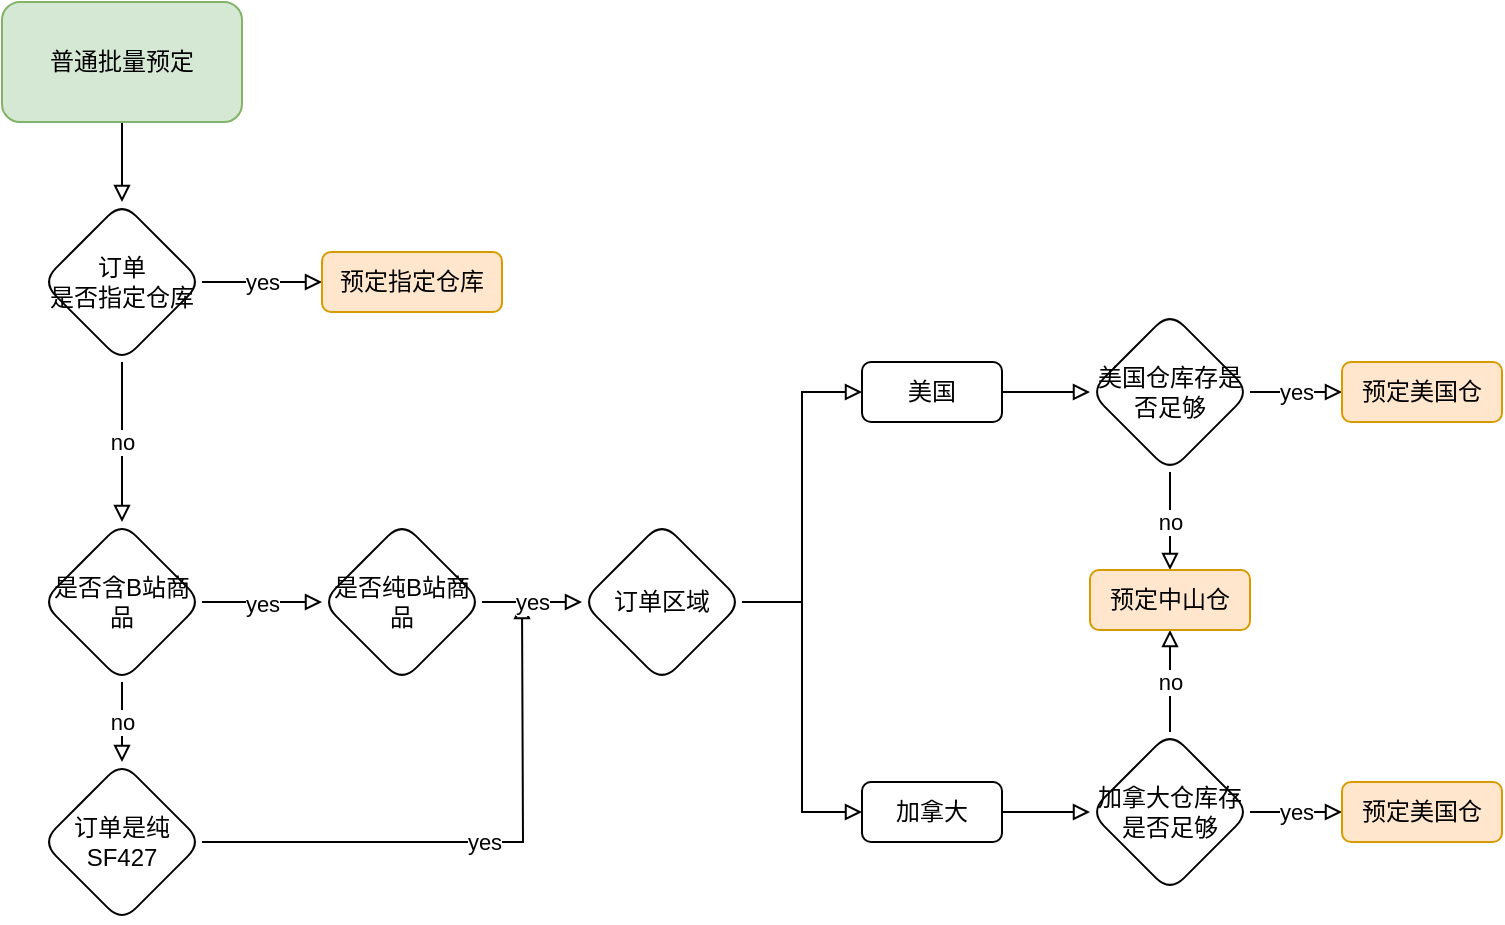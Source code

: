 <mxfile version="13.8.3" type="github">
  <diagram id="C5RBs43oDa-KdzZeNtuy" name="Page-1">
    <mxGraphModel dx="1254" dy="742" grid="1" gridSize="10" guides="1" tooltips="1" connect="1" arrows="1" fold="1" page="1" pageScale="1" pageWidth="827" pageHeight="1169" math="0" shadow="0">
      <root>
        <mxCell id="WIyWlLk6GJQsqaUBKTNV-0" />
        <mxCell id="WIyWlLk6GJQsqaUBKTNV-1" parent="WIyWlLk6GJQsqaUBKTNV-0" />
        <mxCell id="roj2HlaW3x6q2TSYqqBv-6" value="" style="edgeStyle=orthogonalEdgeStyle;rounded=0;orthogonalLoop=1;jettySize=auto;html=1;endArrow=block;endFill=0;" edge="1" parent="WIyWlLk6GJQsqaUBKTNV-1" source="roj2HlaW3x6q2TSYqqBv-0" target="roj2HlaW3x6q2TSYqqBv-5">
          <mxGeometry relative="1" as="geometry" />
        </mxCell>
        <mxCell id="roj2HlaW3x6q2TSYqqBv-0" value="&lt;div&gt;普通批量预定&lt;/div&gt;" style="rounded=1;whiteSpace=wrap;html=1;fillColor=#d5e8d4;strokeColor=#82b366;" vertex="1" parent="WIyWlLk6GJQsqaUBKTNV-1">
          <mxGeometry x="47" y="40" width="120" height="60" as="geometry" />
        </mxCell>
        <mxCell id="roj2HlaW3x6q2TSYqqBv-9" value="&lt;div&gt;yes&lt;/div&gt;" style="edgeStyle=orthogonalEdgeStyle;rounded=0;orthogonalLoop=1;jettySize=auto;html=1;endArrow=block;endFill=0;" edge="1" parent="WIyWlLk6GJQsqaUBKTNV-1" source="roj2HlaW3x6q2TSYqqBv-5" target="roj2HlaW3x6q2TSYqqBv-8">
          <mxGeometry relative="1" as="geometry" />
        </mxCell>
        <mxCell id="roj2HlaW3x6q2TSYqqBv-11" value="no" style="edgeStyle=orthogonalEdgeStyle;rounded=0;orthogonalLoop=1;jettySize=auto;html=1;endArrow=block;endFill=0;" edge="1" parent="WIyWlLk6GJQsqaUBKTNV-1" source="roj2HlaW3x6q2TSYqqBv-5" target="roj2HlaW3x6q2TSYqqBv-10">
          <mxGeometry relative="1" as="geometry" />
        </mxCell>
        <mxCell id="roj2HlaW3x6q2TSYqqBv-5" value="订单&lt;div&gt;是否指定仓库&lt;/div&gt;" style="rhombus;whiteSpace=wrap;html=1;rounded=1;" vertex="1" parent="WIyWlLk6GJQsqaUBKTNV-1">
          <mxGeometry x="67" y="140" width="80" height="80" as="geometry" />
        </mxCell>
        <mxCell id="roj2HlaW3x6q2TSYqqBv-8" value="预定指定仓库" style="whiteSpace=wrap;html=1;rounded=1;fillColor=#ffe6cc;strokeColor=#d79b00;" vertex="1" parent="WIyWlLk6GJQsqaUBKTNV-1">
          <mxGeometry x="207" y="165" width="90" height="30" as="geometry" />
        </mxCell>
        <mxCell id="roj2HlaW3x6q2TSYqqBv-33" value="yes" style="edgeStyle=orthogonalEdgeStyle;rounded=0;orthogonalLoop=1;jettySize=auto;html=1;endArrow=block;endFill=0;" edge="1" parent="WIyWlLk6GJQsqaUBKTNV-1" source="roj2HlaW3x6q2TSYqqBv-10">
          <mxGeometry relative="1" as="geometry">
            <mxPoint x="207" y="340" as="targetPoint" />
          </mxGeometry>
        </mxCell>
        <mxCell id="roj2HlaW3x6q2TSYqqBv-51" value="no" style="edgeStyle=orthogonalEdgeStyle;rounded=0;orthogonalLoop=1;jettySize=auto;html=1;endArrow=block;endFill=0;" edge="1" parent="WIyWlLk6GJQsqaUBKTNV-1" source="roj2HlaW3x6q2TSYqqBv-10" target="roj2HlaW3x6q2TSYqqBv-18">
          <mxGeometry relative="1" as="geometry" />
        </mxCell>
        <mxCell id="roj2HlaW3x6q2TSYqqBv-10" value="是否含B站商品" style="rhombus;whiteSpace=wrap;html=1;rounded=1;" vertex="1" parent="WIyWlLk6GJQsqaUBKTNV-1">
          <mxGeometry x="67" y="300" width="80" height="80" as="geometry" />
        </mxCell>
        <mxCell id="roj2HlaW3x6q2TSYqqBv-67" value="yes" style="edgeStyle=orthogonalEdgeStyle;rounded=0;orthogonalLoop=1;jettySize=auto;html=1;endArrow=block;endFill=0;" edge="1" parent="WIyWlLk6GJQsqaUBKTNV-1" source="roj2HlaW3x6q2TSYqqBv-18">
          <mxGeometry relative="1" as="geometry">
            <mxPoint x="307" y="340" as="targetPoint" />
          </mxGeometry>
        </mxCell>
        <mxCell id="roj2HlaW3x6q2TSYqqBv-18" value="订单是纯&#xa;SF427" style="rhombus;whiteSpace=wrap;rounded=1;" vertex="1" parent="WIyWlLk6GJQsqaUBKTNV-1">
          <mxGeometry x="67" y="420" width="80" height="80" as="geometry" />
        </mxCell>
        <mxCell id="roj2HlaW3x6q2TSYqqBv-53" value="yes" style="edgeStyle=orthogonalEdgeStyle;rounded=0;orthogonalLoop=1;jettySize=auto;html=1;endArrow=block;endFill=0;" edge="1" parent="WIyWlLk6GJQsqaUBKTNV-1" source="roj2HlaW3x6q2TSYqqBv-23" target="roj2HlaW3x6q2TSYqqBv-52">
          <mxGeometry relative="1" as="geometry" />
        </mxCell>
        <mxCell id="roj2HlaW3x6q2TSYqqBv-23" value="是否纯B站商品" style="rhombus;whiteSpace=wrap;html=1;rounded=1;" vertex="1" parent="WIyWlLk6GJQsqaUBKTNV-1">
          <mxGeometry x="207" y="300" width="80" height="80" as="geometry" />
        </mxCell>
        <mxCell id="roj2HlaW3x6q2TSYqqBv-61" value="&lt;div&gt;no&lt;/div&gt;" style="edgeStyle=orthogonalEdgeStyle;rounded=0;orthogonalLoop=1;jettySize=auto;html=1;endArrow=block;endFill=0;" edge="1" parent="WIyWlLk6GJQsqaUBKTNV-1" source="roj2HlaW3x6q2TSYqqBv-36" target="roj2HlaW3x6q2TSYqqBv-44">
          <mxGeometry relative="1" as="geometry" />
        </mxCell>
        <mxCell id="roj2HlaW3x6q2TSYqqBv-63" value="yes" style="edgeStyle=orthogonalEdgeStyle;rounded=0;orthogonalLoop=1;jettySize=auto;html=1;endArrow=block;endFill=0;" edge="1" parent="WIyWlLk6GJQsqaUBKTNV-1" source="roj2HlaW3x6q2TSYqqBv-36" target="roj2HlaW3x6q2TSYqqBv-38">
          <mxGeometry relative="1" as="geometry" />
        </mxCell>
        <mxCell id="roj2HlaW3x6q2TSYqqBv-36" value="美国仓库存是否足够" style="rhombus;whiteSpace=wrap;html=1;rounded=1;" vertex="1" parent="WIyWlLk6GJQsqaUBKTNV-1">
          <mxGeometry x="591" y="195" width="80" height="80" as="geometry" />
        </mxCell>
        <mxCell id="roj2HlaW3x6q2TSYqqBv-38" value="预定美国仓" style="whiteSpace=wrap;html=1;rounded=1;fillColor=#ffe6cc;strokeColor=#d79b00;" vertex="1" parent="WIyWlLk6GJQsqaUBKTNV-1">
          <mxGeometry x="717" y="220" width="80" height="30" as="geometry" />
        </mxCell>
        <mxCell id="roj2HlaW3x6q2TSYqqBv-62" value="no" style="edgeStyle=orthogonalEdgeStyle;rounded=0;orthogonalLoop=1;jettySize=auto;html=1;endArrow=block;endFill=0;" edge="1" parent="WIyWlLk6GJQsqaUBKTNV-1" source="roj2HlaW3x6q2TSYqqBv-40" target="roj2HlaW3x6q2TSYqqBv-44">
          <mxGeometry relative="1" as="geometry" />
        </mxCell>
        <mxCell id="roj2HlaW3x6q2TSYqqBv-64" value="yes" style="edgeStyle=orthogonalEdgeStyle;rounded=0;orthogonalLoop=1;jettySize=auto;html=1;endArrow=block;endFill=0;" edge="1" parent="WIyWlLk6GJQsqaUBKTNV-1" source="roj2HlaW3x6q2TSYqqBv-40" target="roj2HlaW3x6q2TSYqqBv-60">
          <mxGeometry relative="1" as="geometry" />
        </mxCell>
        <mxCell id="roj2HlaW3x6q2TSYqqBv-40" value="加拿大仓库存是否足够" style="rhombus;whiteSpace=wrap;html=1;rounded=1;" vertex="1" parent="WIyWlLk6GJQsqaUBKTNV-1">
          <mxGeometry x="591" y="405" width="80" height="80" as="geometry" />
        </mxCell>
        <mxCell id="roj2HlaW3x6q2TSYqqBv-44" value="预定中山仓" style="whiteSpace=wrap;html=1;rounded=1;fillColor=#ffe6cc;strokeColor=#d79b00;" vertex="1" parent="WIyWlLk6GJQsqaUBKTNV-1">
          <mxGeometry x="591" y="324" width="80" height="30" as="geometry" />
        </mxCell>
        <mxCell id="roj2HlaW3x6q2TSYqqBv-57" style="edgeStyle=orthogonalEdgeStyle;rounded=0;orthogonalLoop=1;jettySize=auto;html=1;entryX=0;entryY=0.5;entryDx=0;entryDy=0;endArrow=block;endFill=0;" edge="1" parent="WIyWlLk6GJQsqaUBKTNV-1" source="roj2HlaW3x6q2TSYqqBv-52" target="roj2HlaW3x6q2TSYqqBv-56">
          <mxGeometry relative="1" as="geometry" />
        </mxCell>
        <mxCell id="roj2HlaW3x6q2TSYqqBv-59" style="edgeStyle=orthogonalEdgeStyle;rounded=0;orthogonalLoop=1;jettySize=auto;html=1;entryX=0;entryY=0.5;entryDx=0;entryDy=0;endArrow=block;endFill=0;" edge="1" parent="WIyWlLk6GJQsqaUBKTNV-1" source="roj2HlaW3x6q2TSYqqBv-52" target="roj2HlaW3x6q2TSYqqBv-58">
          <mxGeometry relative="1" as="geometry" />
        </mxCell>
        <mxCell id="roj2HlaW3x6q2TSYqqBv-52" value="订单区域" style="rhombus;whiteSpace=wrap;html=1;rounded=1;" vertex="1" parent="WIyWlLk6GJQsqaUBKTNV-1">
          <mxGeometry x="337" y="300" width="80" height="80" as="geometry" />
        </mxCell>
        <mxCell id="roj2HlaW3x6q2TSYqqBv-66" value="" style="edgeStyle=orthogonalEdgeStyle;rounded=0;orthogonalLoop=1;jettySize=auto;html=1;endArrow=block;endFill=0;" edge="1" parent="WIyWlLk6GJQsqaUBKTNV-1" source="roj2HlaW3x6q2TSYqqBv-56" target="roj2HlaW3x6q2TSYqqBv-40">
          <mxGeometry relative="1" as="geometry" />
        </mxCell>
        <mxCell id="roj2HlaW3x6q2TSYqqBv-56" value="加拿大" style="rounded=1;whiteSpace=wrap;html=1;" vertex="1" parent="WIyWlLk6GJQsqaUBKTNV-1">
          <mxGeometry x="477" y="430" width="70" height="30" as="geometry" />
        </mxCell>
        <mxCell id="roj2HlaW3x6q2TSYqqBv-65" value="" style="edgeStyle=orthogonalEdgeStyle;rounded=0;orthogonalLoop=1;jettySize=auto;html=1;endArrow=block;endFill=0;" edge="1" parent="WIyWlLk6GJQsqaUBKTNV-1" source="roj2HlaW3x6q2TSYqqBv-58" target="roj2HlaW3x6q2TSYqqBv-36">
          <mxGeometry relative="1" as="geometry" />
        </mxCell>
        <mxCell id="roj2HlaW3x6q2TSYqqBv-58" value="美国" style="rounded=1;whiteSpace=wrap;html=1;" vertex="1" parent="WIyWlLk6GJQsqaUBKTNV-1">
          <mxGeometry x="477" y="220" width="70" height="30" as="geometry" />
        </mxCell>
        <mxCell id="roj2HlaW3x6q2TSYqqBv-60" value="预定美国仓" style="whiteSpace=wrap;html=1;rounded=1;fillColor=#ffe6cc;strokeColor=#d79b00;" vertex="1" parent="WIyWlLk6GJQsqaUBKTNV-1">
          <mxGeometry x="717" y="430" width="80" height="30" as="geometry" />
        </mxCell>
      </root>
    </mxGraphModel>
  </diagram>
</mxfile>
